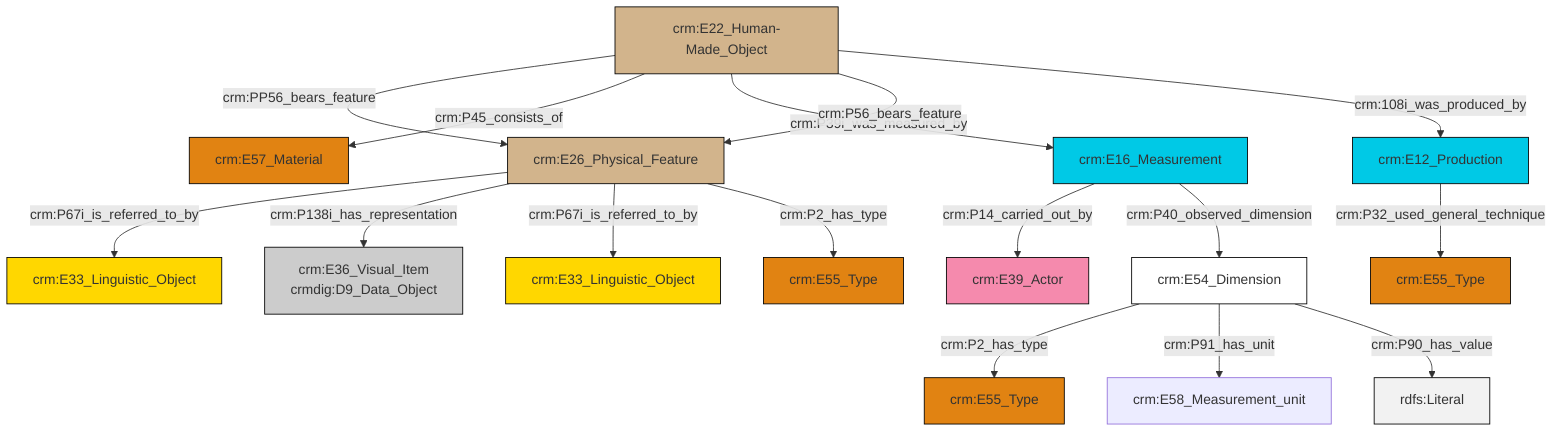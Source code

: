graph TD
classDef Literal fill:#f2f2f2,stroke:#000000;
classDef CRM_Entity fill:#FFFFFF,stroke:#000000;
classDef Temporal_Entity fill:#00C9E6, stroke:#000000;
classDef Type fill:#E18312, stroke:#000000;
classDef Time-Span fill:#2C9C91, stroke:#000000;
classDef Appellation fill:#FFEB7F, stroke:#000000;
classDef Place fill:#008836, stroke:#000000;
classDef Persistent_Item fill:#B266B2, stroke:#000000;
classDef Conceptual_Object fill:#FFD700, stroke:#000000;
classDef Physical_Thing fill:#D2B48C, stroke:#000000;
classDef Actor fill:#f58aad, stroke:#000000;
classDef PC_Classes fill:#4ce600, stroke:#000000;
classDef Multi fill:#cccccc,stroke:#000000;

0["crm:E16_Measurement"]:::Temporal_Entity -->|crm:P14_carried_out_by| 1["crm:E39_Actor"]:::Actor
4["crm:E26_Physical_Feature"]:::Physical_Thing -->|crm:P67i_is_referred_to_by| 12["crm:E33_Linguistic_Object"]:::Conceptual_Object
10["crm:E54_Dimension"]:::CRM_Entity -->|crm:P2_has_type| 15["crm:E55_Type"]:::Type
19["crm:E22_Human-Made_Object"]:::Physical_Thing -->|crm:PP56_bears_feature| 4["crm:E26_Physical_Feature"]:::Physical_Thing
8["crm:E12_Production"]:::Temporal_Entity -->|crm:P32_used_general_technique| 21["crm:E55_Type"]:::Type
4["crm:E26_Physical_Feature"]:::Physical_Thing -->|crm:P138i_has_representation| 2["crm:E36_Visual_Item<br>crmdig:D9_Data_Object"]:::Multi
19["crm:E22_Human-Made_Object"]:::Physical_Thing -->|crm:P45_consists_of| 23["crm:E57_Material"]:::Type
19["crm:E22_Human-Made_Object"]:::Physical_Thing -->|crm:P39i_was_measured_by| 0["crm:E16_Measurement"]:::Temporal_Entity
10["crm:E54_Dimension"]:::CRM_Entity -->|crm:P91_has_unit| 13["crm:E58_Measurement_unit"]:::Default
4["crm:E26_Physical_Feature"]:::Physical_Thing -->|crm:P67i_is_referred_to_by| 6["crm:E33_Linguistic_Object"]:::Conceptual_Object
4["crm:E26_Physical_Feature"]:::Physical_Thing -->|crm:P2_has_type| 26["crm:E55_Type"]:::Type
19["crm:E22_Human-Made_Object"]:::Physical_Thing -->|crm:P56_bears_feature| 4["crm:E26_Physical_Feature"]:::Physical_Thing
0["crm:E16_Measurement"]:::Temporal_Entity -->|crm:P40_observed_dimension| 10["crm:E54_Dimension"]:::CRM_Entity
10["crm:E54_Dimension"]:::CRM_Entity -->|crm:P90_has_value| 27[rdfs:Literal]:::Literal
19["crm:E22_Human-Made_Object"]:::Physical_Thing -->|crm:108i_was_produced_by| 8["crm:E12_Production"]:::Temporal_Entity
